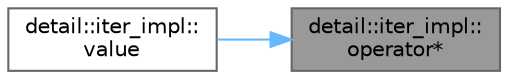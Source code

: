 digraph "detail::iter_impl::operator*"
{
 // LATEX_PDF_SIZE
  bgcolor="transparent";
  edge [fontname=Helvetica,fontsize=10,labelfontname=Helvetica,labelfontsize=10];
  node [fontname=Helvetica,fontsize=10,shape=box,height=0.2,width=0.4];
  rankdir="RL";
  Node1 [id="Node000001",label="detail::iter_impl::\loperator*",height=0.2,width=0.4,color="gray40", fillcolor="grey60", style="filled", fontcolor="black",tooltip="return a reference to the value pointed to by the iterator"];
  Node1 -> Node2 [id="edge2_Node000001_Node000002",dir="back",color="steelblue1",style="solid",tooltip=" "];
  Node2 [id="Node000002",label="detail::iter_impl::\lvalue",height=0.2,width=0.4,color="grey40", fillcolor="white", style="filled",URL="$classdetail_1_1iter__impl.html#a96557c87bc9b3adf6aa0b1a6b6209525",tooltip="return the value of an iterator"];
}
